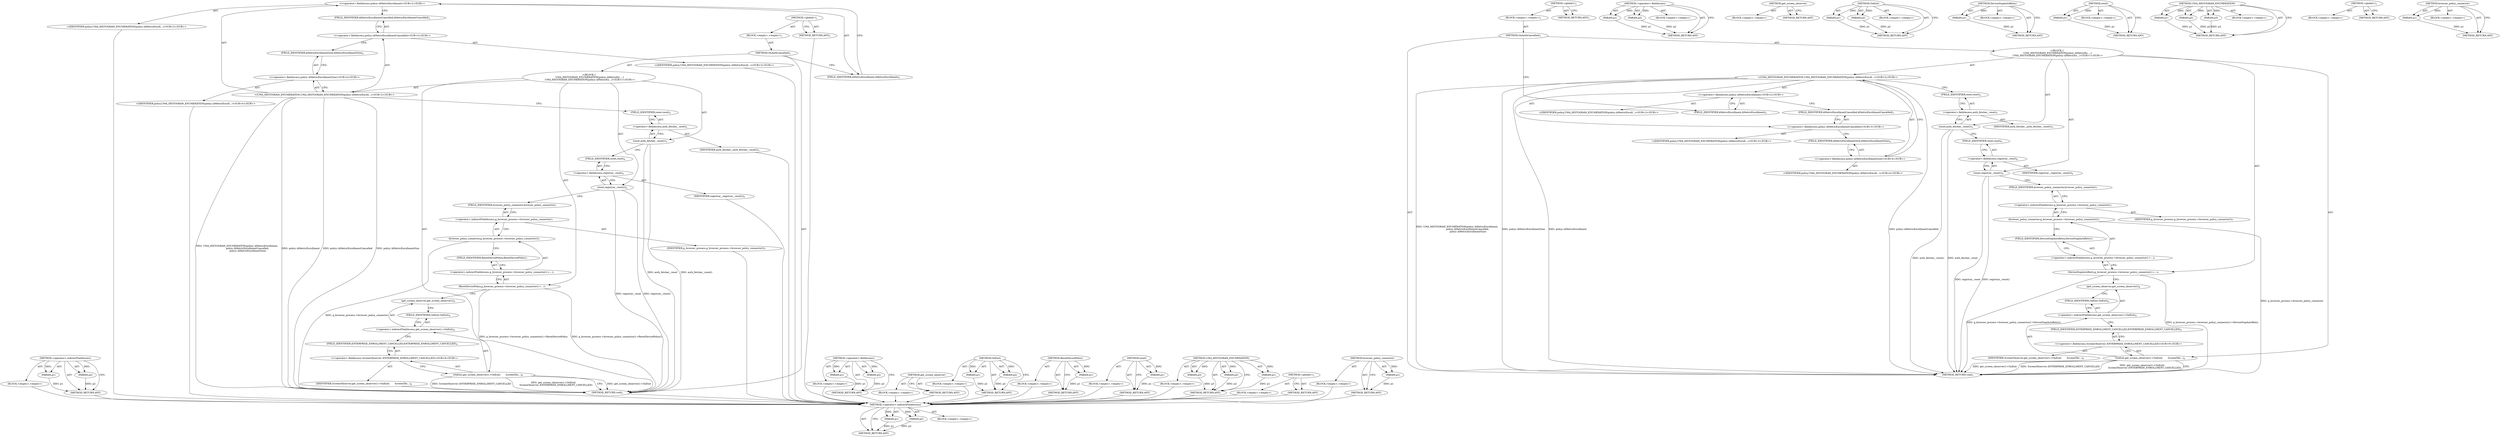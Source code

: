 digraph "browser_policy_connector" {
vulnerable_78 [label=<(METHOD,&lt;operator&gt;.indirectFieldAccess)>];
vulnerable_79 [label=<(PARAM,p1)>];
vulnerable_80 [label=<(PARAM,p2)>];
vulnerable_81 [label=<(BLOCK,&lt;empty&gt;,&lt;empty&gt;)>];
vulnerable_82 [label=<(METHOD_RETURN,ANY)>];
vulnerable_6 [label=<(METHOD,&lt;global&gt;)<SUB>1</SUB>>];
vulnerable_7 [label=<(BLOCK,&lt;empty&gt;,&lt;empty&gt;)<SUB>1</SUB>>];
vulnerable_8 [label=<(METHOD,OnAuthCancelled)<SUB>1</SUB>>];
vulnerable_9 [label="<(BLOCK,{
  UMA_HISTOGRAM_ENUMERATION(policy::kMetricEn...,{
  UMA_HISTOGRAM_ENUMERATION(policy::kMetricEn...)<SUB>1</SUB>>"];
vulnerable_10 [label="<(UMA_HISTOGRAM_ENUMERATION,UMA_HISTOGRAM_ENUMERATION(policy::kMetricEnroll...)<SUB>2</SUB>>"];
vulnerable_11 [label="<(&lt;operator&gt;.fieldAccess,policy::kMetricEnrollment)<SUB>2</SUB>>"];
vulnerable_12 [label="<(IDENTIFIER,policy,UMA_HISTOGRAM_ENUMERATION(policy::kMetricEnroll...)<SUB>2</SUB>>"];
vulnerable_13 [label=<(FIELD_IDENTIFIER,kMetricEnrollment,kMetricEnrollment)<SUB>2</SUB>>];
vulnerable_14 [label="<(&lt;operator&gt;.fieldAccess,policy::kMetricEnrollmentCancelled)<SUB>3</SUB>>"];
vulnerable_15 [label="<(IDENTIFIER,policy,UMA_HISTOGRAM_ENUMERATION(policy::kMetricEnroll...)<SUB>3</SUB>>"];
vulnerable_16 [label=<(FIELD_IDENTIFIER,kMetricEnrollmentCancelled,kMetricEnrollmentCancelled)<SUB>3</SUB>>];
vulnerable_17 [label="<(&lt;operator&gt;.fieldAccess,policy::kMetricEnrollmentSize)<SUB>4</SUB>>"];
vulnerable_18 [label="<(IDENTIFIER,policy,UMA_HISTOGRAM_ENUMERATION(policy::kMetricEnroll...)<SUB>4</SUB>>"];
vulnerable_19 [label=<(FIELD_IDENTIFIER,kMetricEnrollmentSize,kMetricEnrollmentSize)<SUB>4</SUB>>];
vulnerable_20 [label=<(reset,auth_fetcher_.reset())<SUB>5</SUB>>];
vulnerable_21 [label=<(&lt;operator&gt;.fieldAccess,auth_fetcher_.reset)<SUB>5</SUB>>];
vulnerable_22 [label=<(IDENTIFIER,auth_fetcher_,auth_fetcher_.reset())<SUB>5</SUB>>];
vulnerable_23 [label=<(FIELD_IDENTIFIER,reset,reset)<SUB>5</SUB>>];
vulnerable_24 [label=<(reset,registrar_.reset())<SUB>6</SUB>>];
vulnerable_25 [label=<(&lt;operator&gt;.fieldAccess,registrar_.reset)<SUB>6</SUB>>];
vulnerable_26 [label=<(IDENTIFIER,registrar_,registrar_.reset())<SUB>6</SUB>>];
vulnerable_27 [label=<(FIELD_IDENTIFIER,reset,reset)<SUB>6</SUB>>];
vulnerable_28 [label=<(DeviceStopAutoRetry,g_browser_process-&gt;browser_policy_connector()-&gt;...)<SUB>7</SUB>>];
vulnerable_29 [label=<(&lt;operator&gt;.indirectFieldAccess,g_browser_process-&gt;browser_policy_connector()-&gt;...)<SUB>7</SUB>>];
vulnerable_30 [label=<(browser_policy_connector,g_browser_process-&gt;browser_policy_connector())<SUB>7</SUB>>];
vulnerable_31 [label=<(&lt;operator&gt;.indirectFieldAccess,g_browser_process-&gt;browser_policy_connector)<SUB>7</SUB>>];
vulnerable_32 [label=<(IDENTIFIER,g_browser_process,g_browser_process-&gt;browser_policy_connector())<SUB>7</SUB>>];
vulnerable_33 [label=<(FIELD_IDENTIFIER,browser_policy_connector,browser_policy_connector)<SUB>7</SUB>>];
vulnerable_34 [label=<(FIELD_IDENTIFIER,DeviceStopAutoRetry,DeviceStopAutoRetry)<SUB>7</SUB>>];
vulnerable_35 [label=<(OnExit,get_screen_observer()-&gt;OnExit(
       ScreenObs...)<SUB>8</SUB>>];
vulnerable_36 [label=<(&lt;operator&gt;.indirectFieldAccess,get_screen_observer()-&gt;OnExit)<SUB>8</SUB>>];
vulnerable_37 [label=<(get_screen_observer,get_screen_observer())<SUB>8</SUB>>];
vulnerable_38 [label=<(FIELD_IDENTIFIER,OnExit,OnExit)<SUB>8</SUB>>];
vulnerable_39 [label="<(&lt;operator&gt;.fieldAccess,ScreenObserver::ENTERPRISE_ENROLLMENT_CANCELLED)<SUB>9</SUB>>"];
vulnerable_40 [label=<(IDENTIFIER,ScreenObserver,get_screen_observer()-&gt;OnExit(
       ScreenObs...)<SUB>9</SUB>>];
vulnerable_41 [label=<(FIELD_IDENTIFIER,ENTERPRISE_ENROLLMENT_CANCELLED,ENTERPRISE_ENROLLMENT_CANCELLED)<SUB>9</SUB>>];
vulnerable_42 [label=<(METHOD_RETURN,void)<SUB>1</SUB>>];
vulnerable_44 [label=<(METHOD_RETURN,ANY)<SUB>1</SUB>>];
vulnerable_65 [label=<(METHOD,&lt;operator&gt;.fieldAccess)>];
vulnerable_66 [label=<(PARAM,p1)>];
vulnerable_67 [label=<(PARAM,p2)>];
vulnerable_68 [label=<(BLOCK,&lt;empty&gt;,&lt;empty&gt;)>];
vulnerable_69 [label=<(METHOD_RETURN,ANY)>];
vulnerable_92 [label=<(METHOD,get_screen_observer)>];
vulnerable_93 [label=<(BLOCK,&lt;empty&gt;,&lt;empty&gt;)>];
vulnerable_94 [label=<(METHOD_RETURN,ANY)>];
vulnerable_87 [label=<(METHOD,OnExit)>];
vulnerable_88 [label=<(PARAM,p1)>];
vulnerable_89 [label=<(PARAM,p2)>];
vulnerable_90 [label=<(BLOCK,&lt;empty&gt;,&lt;empty&gt;)>];
vulnerable_91 [label=<(METHOD_RETURN,ANY)>];
vulnerable_74 [label=<(METHOD,DeviceStopAutoRetry)>];
vulnerable_75 [label=<(PARAM,p1)>];
vulnerable_76 [label=<(BLOCK,&lt;empty&gt;,&lt;empty&gt;)>];
vulnerable_77 [label=<(METHOD_RETURN,ANY)>];
vulnerable_70 [label=<(METHOD,reset)>];
vulnerable_71 [label=<(PARAM,p1)>];
vulnerable_72 [label=<(BLOCK,&lt;empty&gt;,&lt;empty&gt;)>];
vulnerable_73 [label=<(METHOD_RETURN,ANY)>];
vulnerable_59 [label=<(METHOD,UMA_HISTOGRAM_ENUMERATION)>];
vulnerable_60 [label=<(PARAM,p1)>];
vulnerable_61 [label=<(PARAM,p2)>];
vulnerable_62 [label=<(PARAM,p3)>];
vulnerable_63 [label=<(BLOCK,&lt;empty&gt;,&lt;empty&gt;)>];
vulnerable_64 [label=<(METHOD_RETURN,ANY)>];
vulnerable_53 [label=<(METHOD,&lt;global&gt;)<SUB>1</SUB>>];
vulnerable_54 [label=<(BLOCK,&lt;empty&gt;,&lt;empty&gt;)>];
vulnerable_55 [label=<(METHOD_RETURN,ANY)>];
vulnerable_83 [label=<(METHOD,browser_policy_connector)>];
vulnerable_84 [label=<(PARAM,p1)>];
vulnerable_85 [label=<(BLOCK,&lt;empty&gt;,&lt;empty&gt;)>];
vulnerable_86 [label=<(METHOD_RETURN,ANY)>];
fixed_78 [label=<(METHOD,&lt;operator&gt;.indirectFieldAccess)>];
fixed_79 [label=<(PARAM,p1)>];
fixed_80 [label=<(PARAM,p2)>];
fixed_81 [label=<(BLOCK,&lt;empty&gt;,&lt;empty&gt;)>];
fixed_82 [label=<(METHOD_RETURN,ANY)>];
fixed_6 [label=<(METHOD,&lt;global&gt;)<SUB>1</SUB>>];
fixed_7 [label=<(BLOCK,&lt;empty&gt;,&lt;empty&gt;)<SUB>1</SUB>>];
fixed_8 [label=<(METHOD,OnAuthCancelled)<SUB>1</SUB>>];
fixed_9 [label="<(BLOCK,{
  UMA_HISTOGRAM_ENUMERATION(policy::kMetricEn...,{
  UMA_HISTOGRAM_ENUMERATION(policy::kMetricEn...)<SUB>1</SUB>>"];
fixed_10 [label="<(UMA_HISTOGRAM_ENUMERATION,UMA_HISTOGRAM_ENUMERATION(policy::kMetricEnroll...)<SUB>2</SUB>>"];
fixed_11 [label="<(&lt;operator&gt;.fieldAccess,policy::kMetricEnrollment)<SUB>2</SUB>>"];
fixed_12 [label="<(IDENTIFIER,policy,UMA_HISTOGRAM_ENUMERATION(policy::kMetricEnroll...)<SUB>2</SUB>>"];
fixed_13 [label=<(FIELD_IDENTIFIER,kMetricEnrollment,kMetricEnrollment)<SUB>2</SUB>>];
fixed_14 [label="<(&lt;operator&gt;.fieldAccess,policy::kMetricEnrollmentCancelled)<SUB>3</SUB>>"];
fixed_15 [label="<(IDENTIFIER,policy,UMA_HISTOGRAM_ENUMERATION(policy::kMetricEnroll...)<SUB>3</SUB>>"];
fixed_16 [label=<(FIELD_IDENTIFIER,kMetricEnrollmentCancelled,kMetricEnrollmentCancelled)<SUB>3</SUB>>];
fixed_17 [label="<(&lt;operator&gt;.fieldAccess,policy::kMetricEnrollmentSize)<SUB>4</SUB>>"];
fixed_18 [label="<(IDENTIFIER,policy,UMA_HISTOGRAM_ENUMERATION(policy::kMetricEnroll...)<SUB>4</SUB>>"];
fixed_19 [label=<(FIELD_IDENTIFIER,kMetricEnrollmentSize,kMetricEnrollmentSize)<SUB>4</SUB>>];
fixed_20 [label=<(reset,auth_fetcher_.reset())<SUB>5</SUB>>];
fixed_21 [label=<(&lt;operator&gt;.fieldAccess,auth_fetcher_.reset)<SUB>5</SUB>>];
fixed_22 [label=<(IDENTIFIER,auth_fetcher_,auth_fetcher_.reset())<SUB>5</SUB>>];
fixed_23 [label=<(FIELD_IDENTIFIER,reset,reset)<SUB>5</SUB>>];
fixed_24 [label=<(reset,registrar_.reset())<SUB>6</SUB>>];
fixed_25 [label=<(&lt;operator&gt;.fieldAccess,registrar_.reset)<SUB>6</SUB>>];
fixed_26 [label=<(IDENTIFIER,registrar_,registrar_.reset())<SUB>6</SUB>>];
fixed_27 [label=<(FIELD_IDENTIFIER,reset,reset)<SUB>6</SUB>>];
fixed_28 [label=<(ResetDevicePolicy,g_browser_process-&gt;browser_policy_connector()-&gt;...)<SUB>7</SUB>>];
fixed_29 [label=<(&lt;operator&gt;.indirectFieldAccess,g_browser_process-&gt;browser_policy_connector()-&gt;...)<SUB>7</SUB>>];
fixed_30 [label=<(browser_policy_connector,g_browser_process-&gt;browser_policy_connector())<SUB>7</SUB>>];
fixed_31 [label=<(&lt;operator&gt;.indirectFieldAccess,g_browser_process-&gt;browser_policy_connector)<SUB>7</SUB>>];
fixed_32 [label=<(IDENTIFIER,g_browser_process,g_browser_process-&gt;browser_policy_connector())<SUB>7</SUB>>];
fixed_33 [label=<(FIELD_IDENTIFIER,browser_policy_connector,browser_policy_connector)<SUB>7</SUB>>];
fixed_34 [label=<(FIELD_IDENTIFIER,ResetDevicePolicy,ResetDevicePolicy)<SUB>7</SUB>>];
fixed_35 [label=<(OnExit,get_screen_observer()-&gt;OnExit(
       ScreenObs...)<SUB>8</SUB>>];
fixed_36 [label=<(&lt;operator&gt;.indirectFieldAccess,get_screen_observer()-&gt;OnExit)<SUB>8</SUB>>];
fixed_37 [label=<(get_screen_observer,get_screen_observer())<SUB>8</SUB>>];
fixed_38 [label=<(FIELD_IDENTIFIER,OnExit,OnExit)<SUB>8</SUB>>];
fixed_39 [label="<(&lt;operator&gt;.fieldAccess,ScreenObserver::ENTERPRISE_ENROLLMENT_CANCELLED)<SUB>9</SUB>>"];
fixed_40 [label=<(IDENTIFIER,ScreenObserver,get_screen_observer()-&gt;OnExit(
       ScreenObs...)<SUB>9</SUB>>];
fixed_41 [label=<(FIELD_IDENTIFIER,ENTERPRISE_ENROLLMENT_CANCELLED,ENTERPRISE_ENROLLMENT_CANCELLED)<SUB>9</SUB>>];
fixed_42 [label=<(METHOD_RETURN,void)<SUB>1</SUB>>];
fixed_44 [label=<(METHOD_RETURN,ANY)<SUB>1</SUB>>];
fixed_65 [label=<(METHOD,&lt;operator&gt;.fieldAccess)>];
fixed_66 [label=<(PARAM,p1)>];
fixed_67 [label=<(PARAM,p2)>];
fixed_68 [label=<(BLOCK,&lt;empty&gt;,&lt;empty&gt;)>];
fixed_69 [label=<(METHOD_RETURN,ANY)>];
fixed_92 [label=<(METHOD,get_screen_observer)>];
fixed_93 [label=<(BLOCK,&lt;empty&gt;,&lt;empty&gt;)>];
fixed_94 [label=<(METHOD_RETURN,ANY)>];
fixed_87 [label=<(METHOD,OnExit)>];
fixed_88 [label=<(PARAM,p1)>];
fixed_89 [label=<(PARAM,p2)>];
fixed_90 [label=<(BLOCK,&lt;empty&gt;,&lt;empty&gt;)>];
fixed_91 [label=<(METHOD_RETURN,ANY)>];
fixed_74 [label=<(METHOD,ResetDevicePolicy)>];
fixed_75 [label=<(PARAM,p1)>];
fixed_76 [label=<(BLOCK,&lt;empty&gt;,&lt;empty&gt;)>];
fixed_77 [label=<(METHOD_RETURN,ANY)>];
fixed_70 [label=<(METHOD,reset)>];
fixed_71 [label=<(PARAM,p1)>];
fixed_72 [label=<(BLOCK,&lt;empty&gt;,&lt;empty&gt;)>];
fixed_73 [label=<(METHOD_RETURN,ANY)>];
fixed_59 [label=<(METHOD,UMA_HISTOGRAM_ENUMERATION)>];
fixed_60 [label=<(PARAM,p1)>];
fixed_61 [label=<(PARAM,p2)>];
fixed_62 [label=<(PARAM,p3)>];
fixed_63 [label=<(BLOCK,&lt;empty&gt;,&lt;empty&gt;)>];
fixed_64 [label=<(METHOD_RETURN,ANY)>];
fixed_53 [label=<(METHOD,&lt;global&gt;)<SUB>1</SUB>>];
fixed_54 [label=<(BLOCK,&lt;empty&gt;,&lt;empty&gt;)>];
fixed_55 [label=<(METHOD_RETURN,ANY)>];
fixed_83 [label=<(METHOD,browser_policy_connector)>];
fixed_84 [label=<(PARAM,p1)>];
fixed_85 [label=<(BLOCK,&lt;empty&gt;,&lt;empty&gt;)>];
fixed_86 [label=<(METHOD_RETURN,ANY)>];
vulnerable_78 -> vulnerable_79  [key=0, label="AST: "];
vulnerable_78 -> vulnerable_79  [key=1, label="DDG: "];
vulnerable_78 -> vulnerable_81  [key=0, label="AST: "];
vulnerable_78 -> vulnerable_80  [key=0, label="AST: "];
vulnerable_78 -> vulnerable_80  [key=1, label="DDG: "];
vulnerable_78 -> vulnerable_82  [key=0, label="AST: "];
vulnerable_78 -> vulnerable_82  [key=1, label="CFG: "];
vulnerable_79 -> vulnerable_82  [key=0, label="DDG: p1"];
vulnerable_80 -> vulnerable_82  [key=0, label="DDG: p2"];
vulnerable_6 -> vulnerable_7  [key=0, label="AST: "];
vulnerable_6 -> vulnerable_44  [key=0, label="AST: "];
vulnerable_6 -> vulnerable_44  [key=1, label="CFG: "];
vulnerable_7 -> vulnerable_8  [key=0, label="AST: "];
vulnerable_8 -> vulnerable_9  [key=0, label="AST: "];
vulnerable_8 -> vulnerable_42  [key=0, label="AST: "];
vulnerable_8 -> vulnerable_13  [key=0, label="CFG: "];
vulnerable_9 -> vulnerable_10  [key=0, label="AST: "];
vulnerable_9 -> vulnerable_20  [key=0, label="AST: "];
vulnerable_9 -> vulnerable_24  [key=0, label="AST: "];
vulnerable_9 -> vulnerable_28  [key=0, label="AST: "];
vulnerable_9 -> vulnerable_35  [key=0, label="AST: "];
vulnerable_10 -> vulnerable_11  [key=0, label="AST: "];
vulnerable_10 -> vulnerable_14  [key=0, label="AST: "];
vulnerable_10 -> vulnerable_17  [key=0, label="AST: "];
vulnerable_10 -> vulnerable_23  [key=0, label="CFG: "];
vulnerable_10 -> vulnerable_42  [key=0, label="DDG: policy::kMetricEnrollment"];
vulnerable_10 -> vulnerable_42  [key=1, label="DDG: policy::kMetricEnrollmentCancelled"];
vulnerable_10 -> vulnerable_42  [key=2, label="DDG: policy::kMetricEnrollmentSize"];
vulnerable_10 -> vulnerable_42  [key=3, label="DDG: UMA_HISTOGRAM_ENUMERATION(policy::kMetricEnrollment,
                            policy::kMetricEnrollmentCancelled,
                             policy::kMetricEnrollmentSize)"];
vulnerable_11 -> vulnerable_12  [key=0, label="AST: "];
vulnerable_11 -> vulnerable_13  [key=0, label="AST: "];
vulnerable_11 -> vulnerable_16  [key=0, label="CFG: "];
vulnerable_13 -> vulnerable_11  [key=0, label="CFG: "];
vulnerable_14 -> vulnerable_15  [key=0, label="AST: "];
vulnerable_14 -> vulnerable_16  [key=0, label="AST: "];
vulnerable_14 -> vulnerable_19  [key=0, label="CFG: "];
vulnerable_16 -> vulnerable_14  [key=0, label="CFG: "];
vulnerable_17 -> vulnerable_18  [key=0, label="AST: "];
vulnerable_17 -> vulnerable_19  [key=0, label="AST: "];
vulnerable_17 -> vulnerable_10  [key=0, label="CFG: "];
vulnerable_19 -> vulnerable_17  [key=0, label="CFG: "];
vulnerable_20 -> vulnerable_21  [key=0, label="AST: "];
vulnerable_20 -> vulnerable_27  [key=0, label="CFG: "];
vulnerable_20 -> vulnerable_42  [key=0, label="DDG: auth_fetcher_.reset"];
vulnerable_20 -> vulnerable_42  [key=1, label="DDG: auth_fetcher_.reset()"];
vulnerable_21 -> vulnerable_22  [key=0, label="AST: "];
vulnerable_21 -> vulnerable_23  [key=0, label="AST: "];
vulnerable_21 -> vulnerable_20  [key=0, label="CFG: "];
vulnerable_23 -> vulnerable_21  [key=0, label="CFG: "];
vulnerable_24 -> vulnerable_25  [key=0, label="AST: "];
vulnerable_24 -> vulnerable_33  [key=0, label="CFG: "];
vulnerable_24 -> vulnerable_42  [key=0, label="DDG: registrar_.reset"];
vulnerable_24 -> vulnerable_42  [key=1, label="DDG: registrar_.reset()"];
vulnerable_25 -> vulnerable_26  [key=0, label="AST: "];
vulnerable_25 -> vulnerable_27  [key=0, label="AST: "];
vulnerable_25 -> vulnerable_24  [key=0, label="CFG: "];
vulnerable_27 -> vulnerable_25  [key=0, label="CFG: "];
vulnerable_28 -> vulnerable_29  [key=0, label="AST: "];
vulnerable_28 -> vulnerable_37  [key=0, label="CFG: "];
vulnerable_28 -> vulnerable_42  [key=0, label="DDG: g_browser_process-&gt;browser_policy_connector()-&gt;DeviceStopAutoRetry"];
vulnerable_28 -> vulnerable_42  [key=1, label="DDG: g_browser_process-&gt;browser_policy_connector()-&gt;DeviceStopAutoRetry()"];
vulnerable_29 -> vulnerable_30  [key=0, label="AST: "];
vulnerable_29 -> vulnerable_34  [key=0, label="AST: "];
vulnerable_29 -> vulnerable_28  [key=0, label="CFG: "];
vulnerable_30 -> vulnerable_31  [key=0, label="AST: "];
vulnerable_30 -> vulnerable_34  [key=0, label="CFG: "];
vulnerable_30 -> vulnerable_42  [key=0, label="DDG: g_browser_process-&gt;browser_policy_connector"];
vulnerable_31 -> vulnerable_32  [key=0, label="AST: "];
vulnerable_31 -> vulnerable_33  [key=0, label="AST: "];
vulnerable_31 -> vulnerable_30  [key=0, label="CFG: "];
vulnerable_33 -> vulnerable_31  [key=0, label="CFG: "];
vulnerable_34 -> vulnerable_29  [key=0, label="CFG: "];
vulnerable_35 -> vulnerable_36  [key=0, label="AST: "];
vulnerable_35 -> vulnerable_39  [key=0, label="AST: "];
vulnerable_35 -> vulnerable_42  [key=0, label="CFG: "];
vulnerable_35 -> vulnerable_42  [key=1, label="DDG: get_screen_observer()-&gt;OnExit"];
vulnerable_35 -> vulnerable_42  [key=2, label="DDG: ScreenObserver::ENTERPRISE_ENROLLMENT_CANCELLED"];
vulnerable_35 -> vulnerable_42  [key=3, label="DDG: get_screen_observer()-&gt;OnExit(
       ScreenObserver::ENTERPRISE_ENROLLMENT_CANCELLED)"];
vulnerable_36 -> vulnerable_37  [key=0, label="AST: "];
vulnerable_36 -> vulnerable_38  [key=0, label="AST: "];
vulnerable_36 -> vulnerable_41  [key=0, label="CFG: "];
vulnerable_37 -> vulnerable_38  [key=0, label="CFG: "];
vulnerable_38 -> vulnerable_36  [key=0, label="CFG: "];
vulnerable_39 -> vulnerable_40  [key=0, label="AST: "];
vulnerable_39 -> vulnerable_41  [key=0, label="AST: "];
vulnerable_39 -> vulnerable_35  [key=0, label="CFG: "];
vulnerable_41 -> vulnerable_39  [key=0, label="CFG: "];
vulnerable_65 -> vulnerable_66  [key=0, label="AST: "];
vulnerable_65 -> vulnerable_66  [key=1, label="DDG: "];
vulnerable_65 -> vulnerable_68  [key=0, label="AST: "];
vulnerable_65 -> vulnerable_67  [key=0, label="AST: "];
vulnerable_65 -> vulnerable_67  [key=1, label="DDG: "];
vulnerable_65 -> vulnerable_69  [key=0, label="AST: "];
vulnerable_65 -> vulnerable_69  [key=1, label="CFG: "];
vulnerable_66 -> vulnerable_69  [key=0, label="DDG: p1"];
vulnerable_67 -> vulnerable_69  [key=0, label="DDG: p2"];
vulnerable_92 -> vulnerable_93  [key=0, label="AST: "];
vulnerable_92 -> vulnerable_94  [key=0, label="AST: "];
vulnerable_92 -> vulnerable_94  [key=1, label="CFG: "];
vulnerable_87 -> vulnerable_88  [key=0, label="AST: "];
vulnerable_87 -> vulnerable_88  [key=1, label="DDG: "];
vulnerable_87 -> vulnerable_90  [key=0, label="AST: "];
vulnerable_87 -> vulnerable_89  [key=0, label="AST: "];
vulnerable_87 -> vulnerable_89  [key=1, label="DDG: "];
vulnerable_87 -> vulnerable_91  [key=0, label="AST: "];
vulnerable_87 -> vulnerable_91  [key=1, label="CFG: "];
vulnerable_88 -> vulnerable_91  [key=0, label="DDG: p1"];
vulnerable_89 -> vulnerable_91  [key=0, label="DDG: p2"];
vulnerable_74 -> vulnerable_75  [key=0, label="AST: "];
vulnerable_74 -> vulnerable_75  [key=1, label="DDG: "];
vulnerable_74 -> vulnerable_76  [key=0, label="AST: "];
vulnerable_74 -> vulnerable_77  [key=0, label="AST: "];
vulnerable_74 -> vulnerable_77  [key=1, label="CFG: "];
vulnerable_75 -> vulnerable_77  [key=0, label="DDG: p1"];
vulnerable_70 -> vulnerable_71  [key=0, label="AST: "];
vulnerable_70 -> vulnerable_71  [key=1, label="DDG: "];
vulnerable_70 -> vulnerable_72  [key=0, label="AST: "];
vulnerable_70 -> vulnerable_73  [key=0, label="AST: "];
vulnerable_70 -> vulnerable_73  [key=1, label="CFG: "];
vulnerable_71 -> vulnerable_73  [key=0, label="DDG: p1"];
vulnerable_59 -> vulnerable_60  [key=0, label="AST: "];
vulnerable_59 -> vulnerable_60  [key=1, label="DDG: "];
vulnerable_59 -> vulnerable_63  [key=0, label="AST: "];
vulnerable_59 -> vulnerable_61  [key=0, label="AST: "];
vulnerable_59 -> vulnerable_61  [key=1, label="DDG: "];
vulnerable_59 -> vulnerable_64  [key=0, label="AST: "];
vulnerable_59 -> vulnerable_64  [key=1, label="CFG: "];
vulnerable_59 -> vulnerable_62  [key=0, label="AST: "];
vulnerable_59 -> vulnerable_62  [key=1, label="DDG: "];
vulnerable_60 -> vulnerable_64  [key=0, label="DDG: p1"];
vulnerable_61 -> vulnerable_64  [key=0, label="DDG: p2"];
vulnerable_62 -> vulnerable_64  [key=0, label="DDG: p3"];
vulnerable_53 -> vulnerable_54  [key=0, label="AST: "];
vulnerable_53 -> vulnerable_55  [key=0, label="AST: "];
vulnerable_53 -> vulnerable_55  [key=1, label="CFG: "];
vulnerable_83 -> vulnerable_84  [key=0, label="AST: "];
vulnerable_83 -> vulnerable_84  [key=1, label="DDG: "];
vulnerable_83 -> vulnerable_85  [key=0, label="AST: "];
vulnerable_83 -> vulnerable_86  [key=0, label="AST: "];
vulnerable_83 -> vulnerable_86  [key=1, label="CFG: "];
vulnerable_84 -> vulnerable_86  [key=0, label="DDG: p1"];
fixed_78 -> fixed_79  [key=0, label="AST: "];
fixed_78 -> fixed_79  [key=1, label="DDG: "];
fixed_78 -> fixed_81  [key=0, label="AST: "];
fixed_78 -> fixed_80  [key=0, label="AST: "];
fixed_78 -> fixed_80  [key=1, label="DDG: "];
fixed_78 -> fixed_82  [key=0, label="AST: "];
fixed_78 -> fixed_82  [key=1, label="CFG: "];
fixed_79 -> fixed_82  [key=0, label="DDG: p1"];
fixed_80 -> fixed_82  [key=0, label="DDG: p2"];
fixed_81 -> vulnerable_78  [key=0];
fixed_82 -> vulnerable_78  [key=0];
fixed_6 -> fixed_7  [key=0, label="AST: "];
fixed_6 -> fixed_44  [key=0, label="AST: "];
fixed_6 -> fixed_44  [key=1, label="CFG: "];
fixed_7 -> fixed_8  [key=0, label="AST: "];
fixed_8 -> fixed_9  [key=0, label="AST: "];
fixed_8 -> fixed_42  [key=0, label="AST: "];
fixed_8 -> fixed_13  [key=0, label="CFG: "];
fixed_9 -> fixed_10  [key=0, label="AST: "];
fixed_9 -> fixed_20  [key=0, label="AST: "];
fixed_9 -> fixed_24  [key=0, label="AST: "];
fixed_9 -> fixed_28  [key=0, label="AST: "];
fixed_9 -> fixed_35  [key=0, label="AST: "];
fixed_10 -> fixed_11  [key=0, label="AST: "];
fixed_10 -> fixed_14  [key=0, label="AST: "];
fixed_10 -> fixed_17  [key=0, label="AST: "];
fixed_10 -> fixed_23  [key=0, label="CFG: "];
fixed_10 -> fixed_42  [key=0, label="DDG: policy::kMetricEnrollment"];
fixed_10 -> fixed_42  [key=1, label="DDG: policy::kMetricEnrollmentCancelled"];
fixed_10 -> fixed_42  [key=2, label="DDG: policy::kMetricEnrollmentSize"];
fixed_10 -> fixed_42  [key=3, label="DDG: UMA_HISTOGRAM_ENUMERATION(policy::kMetricEnrollment,
                            policy::kMetricEnrollmentCancelled,
                             policy::kMetricEnrollmentSize)"];
fixed_11 -> fixed_12  [key=0, label="AST: "];
fixed_11 -> fixed_13  [key=0, label="AST: "];
fixed_11 -> fixed_16  [key=0, label="CFG: "];
fixed_12 -> vulnerable_78  [key=0];
fixed_13 -> fixed_11  [key=0, label="CFG: "];
fixed_14 -> fixed_15  [key=0, label="AST: "];
fixed_14 -> fixed_16  [key=0, label="AST: "];
fixed_14 -> fixed_19  [key=0, label="CFG: "];
fixed_15 -> vulnerable_78  [key=0];
fixed_16 -> fixed_14  [key=0, label="CFG: "];
fixed_17 -> fixed_18  [key=0, label="AST: "];
fixed_17 -> fixed_19  [key=0, label="AST: "];
fixed_17 -> fixed_10  [key=0, label="CFG: "];
fixed_18 -> vulnerable_78  [key=0];
fixed_19 -> fixed_17  [key=0, label="CFG: "];
fixed_20 -> fixed_21  [key=0, label="AST: "];
fixed_20 -> fixed_27  [key=0, label="CFG: "];
fixed_20 -> fixed_42  [key=0, label="DDG: auth_fetcher_.reset"];
fixed_20 -> fixed_42  [key=1, label="DDG: auth_fetcher_.reset()"];
fixed_21 -> fixed_22  [key=0, label="AST: "];
fixed_21 -> fixed_23  [key=0, label="AST: "];
fixed_21 -> fixed_20  [key=0, label="CFG: "];
fixed_22 -> vulnerable_78  [key=0];
fixed_23 -> fixed_21  [key=0, label="CFG: "];
fixed_24 -> fixed_25  [key=0, label="AST: "];
fixed_24 -> fixed_33  [key=0, label="CFG: "];
fixed_24 -> fixed_42  [key=0, label="DDG: registrar_.reset"];
fixed_24 -> fixed_42  [key=1, label="DDG: registrar_.reset()"];
fixed_25 -> fixed_26  [key=0, label="AST: "];
fixed_25 -> fixed_27  [key=0, label="AST: "];
fixed_25 -> fixed_24  [key=0, label="CFG: "];
fixed_26 -> vulnerable_78  [key=0];
fixed_27 -> fixed_25  [key=0, label="CFG: "];
fixed_28 -> fixed_29  [key=0, label="AST: "];
fixed_28 -> fixed_37  [key=0, label="CFG: "];
fixed_28 -> fixed_42  [key=0, label="DDG: g_browser_process-&gt;browser_policy_connector()-&gt;ResetDevicePolicy"];
fixed_28 -> fixed_42  [key=1, label="DDG: g_browser_process-&gt;browser_policy_connector()-&gt;ResetDevicePolicy()"];
fixed_29 -> fixed_30  [key=0, label="AST: "];
fixed_29 -> fixed_34  [key=0, label="AST: "];
fixed_29 -> fixed_28  [key=0, label="CFG: "];
fixed_30 -> fixed_31  [key=0, label="AST: "];
fixed_30 -> fixed_34  [key=0, label="CFG: "];
fixed_30 -> fixed_42  [key=0, label="DDG: g_browser_process-&gt;browser_policy_connector"];
fixed_31 -> fixed_32  [key=0, label="AST: "];
fixed_31 -> fixed_33  [key=0, label="AST: "];
fixed_31 -> fixed_30  [key=0, label="CFG: "];
fixed_32 -> vulnerable_78  [key=0];
fixed_33 -> fixed_31  [key=0, label="CFG: "];
fixed_34 -> fixed_29  [key=0, label="CFG: "];
fixed_35 -> fixed_36  [key=0, label="AST: "];
fixed_35 -> fixed_39  [key=0, label="AST: "];
fixed_35 -> fixed_42  [key=0, label="CFG: "];
fixed_35 -> fixed_42  [key=1, label="DDG: get_screen_observer()-&gt;OnExit"];
fixed_35 -> fixed_42  [key=2, label="DDG: ScreenObserver::ENTERPRISE_ENROLLMENT_CANCELLED"];
fixed_35 -> fixed_42  [key=3, label="DDG: get_screen_observer()-&gt;OnExit(
       ScreenObserver::ENTERPRISE_ENROLLMENT_CANCELLED)"];
fixed_36 -> fixed_37  [key=0, label="AST: "];
fixed_36 -> fixed_38  [key=0, label="AST: "];
fixed_36 -> fixed_41  [key=0, label="CFG: "];
fixed_37 -> fixed_38  [key=0, label="CFG: "];
fixed_38 -> fixed_36  [key=0, label="CFG: "];
fixed_39 -> fixed_40  [key=0, label="AST: "];
fixed_39 -> fixed_41  [key=0, label="AST: "];
fixed_39 -> fixed_35  [key=0, label="CFG: "];
fixed_40 -> vulnerable_78  [key=0];
fixed_41 -> fixed_39  [key=0, label="CFG: "];
fixed_42 -> vulnerable_78  [key=0];
fixed_44 -> vulnerable_78  [key=0];
fixed_65 -> fixed_66  [key=0, label="AST: "];
fixed_65 -> fixed_66  [key=1, label="DDG: "];
fixed_65 -> fixed_68  [key=0, label="AST: "];
fixed_65 -> fixed_67  [key=0, label="AST: "];
fixed_65 -> fixed_67  [key=1, label="DDG: "];
fixed_65 -> fixed_69  [key=0, label="AST: "];
fixed_65 -> fixed_69  [key=1, label="CFG: "];
fixed_66 -> fixed_69  [key=0, label="DDG: p1"];
fixed_67 -> fixed_69  [key=0, label="DDG: p2"];
fixed_68 -> vulnerable_78  [key=0];
fixed_69 -> vulnerable_78  [key=0];
fixed_92 -> fixed_93  [key=0, label="AST: "];
fixed_92 -> fixed_94  [key=0, label="AST: "];
fixed_92 -> fixed_94  [key=1, label="CFG: "];
fixed_93 -> vulnerable_78  [key=0];
fixed_94 -> vulnerable_78  [key=0];
fixed_87 -> fixed_88  [key=0, label="AST: "];
fixed_87 -> fixed_88  [key=1, label="DDG: "];
fixed_87 -> fixed_90  [key=0, label="AST: "];
fixed_87 -> fixed_89  [key=0, label="AST: "];
fixed_87 -> fixed_89  [key=1, label="DDG: "];
fixed_87 -> fixed_91  [key=0, label="AST: "];
fixed_87 -> fixed_91  [key=1, label="CFG: "];
fixed_88 -> fixed_91  [key=0, label="DDG: p1"];
fixed_89 -> fixed_91  [key=0, label="DDG: p2"];
fixed_90 -> vulnerable_78  [key=0];
fixed_91 -> vulnerable_78  [key=0];
fixed_74 -> fixed_75  [key=0, label="AST: "];
fixed_74 -> fixed_75  [key=1, label="DDG: "];
fixed_74 -> fixed_76  [key=0, label="AST: "];
fixed_74 -> fixed_77  [key=0, label="AST: "];
fixed_74 -> fixed_77  [key=1, label="CFG: "];
fixed_75 -> fixed_77  [key=0, label="DDG: p1"];
fixed_76 -> vulnerable_78  [key=0];
fixed_77 -> vulnerable_78  [key=0];
fixed_70 -> fixed_71  [key=0, label="AST: "];
fixed_70 -> fixed_71  [key=1, label="DDG: "];
fixed_70 -> fixed_72  [key=0, label="AST: "];
fixed_70 -> fixed_73  [key=0, label="AST: "];
fixed_70 -> fixed_73  [key=1, label="CFG: "];
fixed_71 -> fixed_73  [key=0, label="DDG: p1"];
fixed_72 -> vulnerable_78  [key=0];
fixed_73 -> vulnerable_78  [key=0];
fixed_59 -> fixed_60  [key=0, label="AST: "];
fixed_59 -> fixed_60  [key=1, label="DDG: "];
fixed_59 -> fixed_63  [key=0, label="AST: "];
fixed_59 -> fixed_61  [key=0, label="AST: "];
fixed_59 -> fixed_61  [key=1, label="DDG: "];
fixed_59 -> fixed_64  [key=0, label="AST: "];
fixed_59 -> fixed_64  [key=1, label="CFG: "];
fixed_59 -> fixed_62  [key=0, label="AST: "];
fixed_59 -> fixed_62  [key=1, label="DDG: "];
fixed_60 -> fixed_64  [key=0, label="DDG: p1"];
fixed_61 -> fixed_64  [key=0, label="DDG: p2"];
fixed_62 -> fixed_64  [key=0, label="DDG: p3"];
fixed_63 -> vulnerable_78  [key=0];
fixed_64 -> vulnerable_78  [key=0];
fixed_53 -> fixed_54  [key=0, label="AST: "];
fixed_53 -> fixed_55  [key=0, label="AST: "];
fixed_53 -> fixed_55  [key=1, label="CFG: "];
fixed_54 -> vulnerable_78  [key=0];
fixed_55 -> vulnerable_78  [key=0];
fixed_83 -> fixed_84  [key=0, label="AST: "];
fixed_83 -> fixed_84  [key=1, label="DDG: "];
fixed_83 -> fixed_85  [key=0, label="AST: "];
fixed_83 -> fixed_86  [key=0, label="AST: "];
fixed_83 -> fixed_86  [key=1, label="CFG: "];
fixed_84 -> fixed_86  [key=0, label="DDG: p1"];
fixed_85 -> vulnerable_78  [key=0];
fixed_86 -> vulnerable_78  [key=0];
}
